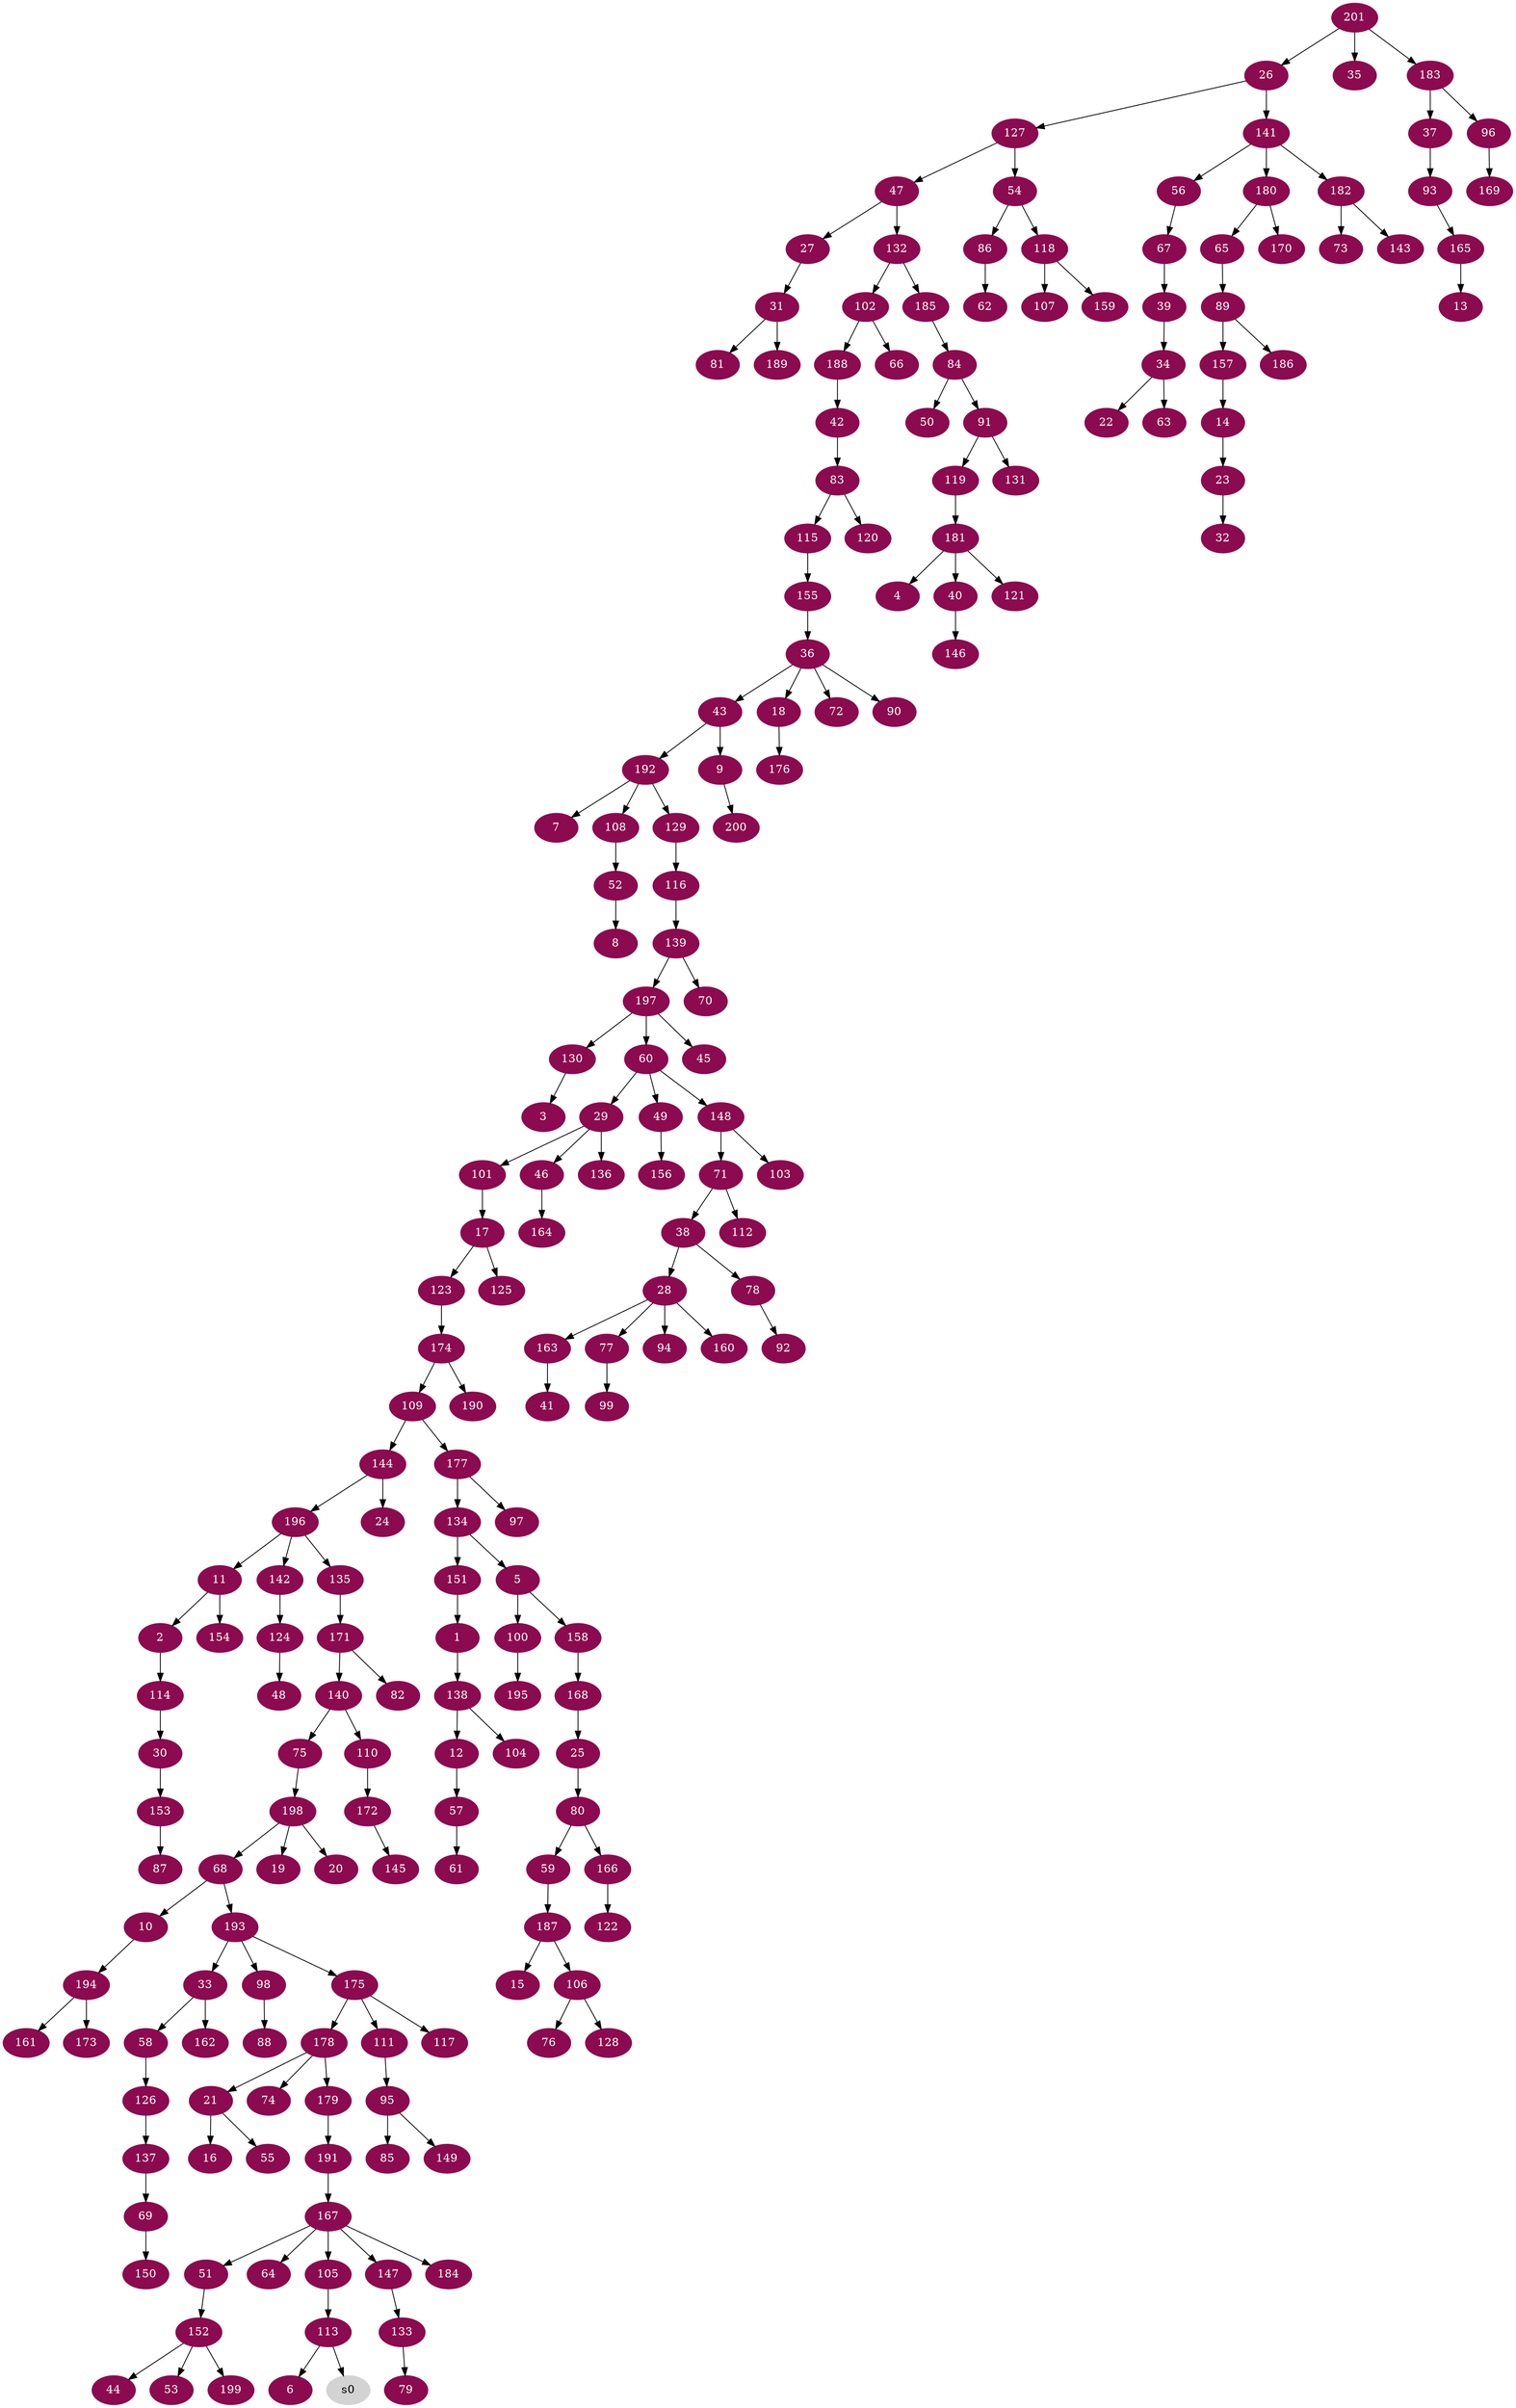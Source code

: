 digraph G {
node [color=deeppink4, style=filled, fontcolor=white];
151 -> 1;
11 -> 2;
130 -> 3;
181 -> 4;
134 -> 5;
113 -> 6;
192 -> 7;
52 -> 8;
43 -> 9;
68 -> 10;
196 -> 11;
138 -> 12;
165 -> 13;
157 -> 14;
187 -> 15;
21 -> 16;
101 -> 17;
36 -> 18;
198 -> 19;
198 -> 20;
178 -> 21;
34 -> 22;
14 -> 23;
144 -> 24;
168 -> 25;
201 -> 26;
47 -> 27;
38 -> 28;
60 -> 29;
114 -> 30;
27 -> 31;
23 -> 32;
193 -> 33;
39 -> 34;
201 -> 35;
155 -> 36;
183 -> 37;
71 -> 38;
67 -> 39;
181 -> 40;
163 -> 41;
188 -> 42;
36 -> 43;
152 -> 44;
197 -> 45;
29 -> 46;
127 -> 47;
124 -> 48;
60 -> 49;
84 -> 50;
167 -> 51;
108 -> 52;
152 -> 53;
127 -> 54;
21 -> 55;
141 -> 56;
12 -> 57;
33 -> 58;
80 -> 59;
197 -> 60;
57 -> 61;
86 -> 62;
34 -> 63;
167 -> 64;
180 -> 65;
102 -> 66;
56 -> 67;
198 -> 68;
137 -> 69;
139 -> 70;
148 -> 71;
36 -> 72;
182 -> 73;
178 -> 74;
140 -> 75;
106 -> 76;
28 -> 77;
38 -> 78;
133 -> 79;
25 -> 80;
31 -> 81;
171 -> 82;
42 -> 83;
185 -> 84;
95 -> 85;
54 -> 86;
153 -> 87;
98 -> 88;
65 -> 89;
36 -> 90;
84 -> 91;
78 -> 92;
37 -> 93;
28 -> 94;
111 -> 95;
183 -> 96;
177 -> 97;
193 -> 98;
77 -> 99;
5 -> 100;
29 -> 101;
132 -> 102;
148 -> 103;
138 -> 104;
167 -> 105;
187 -> 106;
118 -> 107;
192 -> 108;
174 -> 109;
140 -> 110;
175 -> 111;
71 -> 112;
105 -> 113;
2 -> 114;
83 -> 115;
129 -> 116;
175 -> 117;
54 -> 118;
91 -> 119;
83 -> 120;
181 -> 121;
166 -> 122;
17 -> 123;
142 -> 124;
17 -> 125;
58 -> 126;
26 -> 127;
106 -> 128;
192 -> 129;
197 -> 130;
91 -> 131;
47 -> 132;
147 -> 133;
177 -> 134;
196 -> 135;
29 -> 136;
126 -> 137;
1 -> 138;
116 -> 139;
171 -> 140;
26 -> 141;
196 -> 142;
182 -> 143;
109 -> 144;
172 -> 145;
40 -> 146;
167 -> 147;
60 -> 148;
95 -> 149;
69 -> 150;
134 -> 151;
51 -> 152;
30 -> 153;
11 -> 154;
115 -> 155;
49 -> 156;
89 -> 157;
5 -> 158;
118 -> 159;
28 -> 160;
194 -> 161;
33 -> 162;
28 -> 163;
46 -> 164;
93 -> 165;
80 -> 166;
191 -> 167;
158 -> 168;
96 -> 169;
180 -> 170;
135 -> 171;
110 -> 172;
194 -> 173;
123 -> 174;
193 -> 175;
18 -> 176;
109 -> 177;
175 -> 178;
178 -> 179;
141 -> 180;
119 -> 181;
141 -> 182;
201 -> 183;
167 -> 184;
132 -> 185;
89 -> 186;
59 -> 187;
102 -> 188;
31 -> 189;
174 -> 190;
179 -> 191;
43 -> 192;
68 -> 193;
10 -> 194;
100 -> 195;
144 -> 196;
139 -> 197;
75 -> 198;
152 -> 199;
9 -> 200;
node [color=lightgrey, style=filled, fontcolor=black];
113 -> s0;
}
